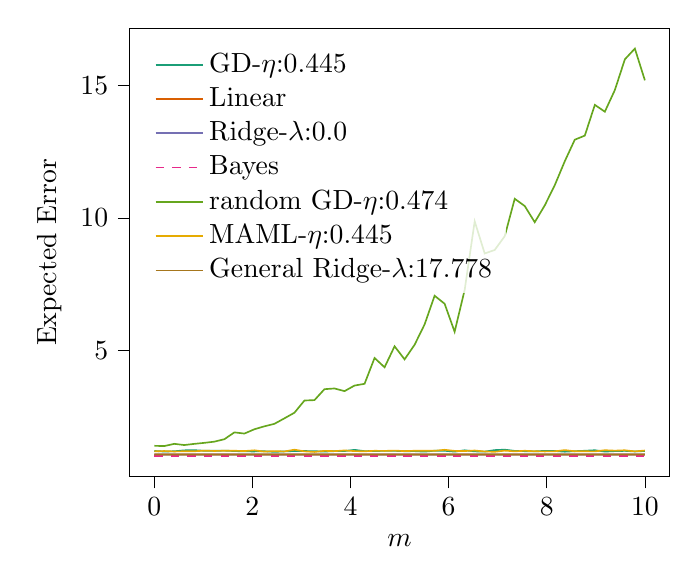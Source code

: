 % This file was created with tikzplotlib v0.10.1.
\begin{tikzpicture}

\definecolor{chocolate217952}{RGB}{217,95,2}
\definecolor{darkcyan27158119}{RGB}{27,158,119}
\definecolor{darkgoldenrod16611829}{RGB}{166,118,29}
\definecolor{darkgray176}{RGB}{176,176,176}
\definecolor{deeppink23141138}{RGB}{231,41,138}
\definecolor{lightslategray117112179}{RGB}{117,112,179}
\definecolor{olivedrab10216630}{RGB}{102,166,30}
\definecolor{orange2301712}{RGB}{230,171,2}

\begin{axis}[
legend cell align={left},
legend style={
  fill opacity=0.8,
  draw opacity=1,
  text opacity=1,
  at={(0.03,0.97)},
  anchor=north west,
  draw=none
},
tick align=outside,
tick pos=left,
x grid style={darkgray176},
xlabel={\(\displaystyle m\)},
xmin=-0.5, xmax=10.5,
xtick style={color=black},
y grid style={darkgray176},
ylabel={Expected Error},
ymin=0.23, ymax=17.17,
ytick style={color=black}
]
\addplot [semithick, darkcyan27158119]
table {%
0 1.197
0.204 1.174
0.408 1.185
0.612 1.22
0.816 1.226
1.02 1.204
1.224 1.202
1.429 1.21
1.633 1.193
1.837 1.18
2.041 1.179
2.245 1.185
2.449 1.163
2.653 1.18
2.857 1.193
3.061 1.194
3.265 1.187
3.469 1.173
3.673 1.19
3.878 1.194
4.082 1.238
4.286 1.19
4.49 1.196
4.694 1.2
4.898 1.201
5.102 1.187
5.306 1.19
5.51 1.17
5.714 1.206
5.918 1.204
6.122 1.171
6.327 1.222
6.531 1.181
6.735 1.171
6.939 1.229
7.143 1.245
7.347 1.199
7.551 1.188
7.755 1.181
7.959 1.199
8.163 1.194
8.367 1.169
8.571 1.188
8.776 1.204
8.98 1.224
9.184 1.173
9.388 1.19
9.592 1.2
9.796 1.178
10 1.194
};
\addlegendentry{GD-$\eta$:0.445}
\addplot [semithick, chocolate217952]
table {%
0 1.065
0.204 1.063
0.408 1.064
0.612 1.064
0.816 1.064
1.02 1.064
1.224 1.063
1.429 1.063
1.633 1.065
1.837 1.063
2.041 1.062
2.245 1.063
2.449 1.065
2.653 1.065
2.857 1.064
3.061 1.064
3.265 1.064
3.469 1.064
3.673 1.064
3.878 1.063
4.082 1.064
4.286 1.064
4.49 1.063
4.694 1.066
4.898 1.063
5.102 1.064
5.306 1.064
5.51 1.064
5.714 1.065
5.918 1.064
6.122 1.062
6.327 1.065
6.531 1.063
6.735 1.063
6.939 1.064
7.143 1.065
7.347 1.063
7.551 1.065
7.755 1.064
7.959 1.064
8.163 1.063
8.367 1.064
8.571 1.063
8.776 1.064
8.98 1.064
9.184 1.064
9.388 1.063
9.592 1.064
9.796 1.063
10 1.064
};
\addlegendentry{Linear}
\addplot [semithick, lightslategray117112179]
table {%
0 1.065
0.204 1.063
0.408 1.064
0.612 1.064
0.816 1.064
1.02 1.064
1.224 1.063
1.429 1.063
1.633 1.065
1.837 1.063
2.041 1.062
2.245 1.063
2.449 1.065
2.653 1.065
2.857 1.064
3.061 1.064
3.265 1.064
3.469 1.064
3.673 1.064
3.878 1.063
4.082 1.064
4.286 1.064
4.49 1.063
4.694 1.066
4.898 1.063
5.102 1.064
5.306 1.064
5.51 1.064
5.714 1.065
5.918 1.064
6.122 1.062
6.327 1.065
6.531 1.063
6.735 1.063
6.939 1.064
7.143 1.065
7.347 1.063
7.551 1.065
7.755 1.064
7.959 1.064
8.163 1.063
8.367 1.064
8.571 1.063
8.776 1.064
8.98 1.064
9.184 1.064
9.388 1.063
9.592 1.064
9.796 1.063
10 1.064
};
\addlegendentry{Ridge-$\lambda$:0.0}
\addplot [semithick, deeppink23141138, dashed]
table {%
0 1.0
0.204 1.0
0.408 1.0
0.612 1.0
0.816 1.0
1.02 1.0
1.224 1.0
1.429 1.0
1.633 1.0
1.837 1.0
2.041 1.0
2.245 1.0
2.449 1.0
2.653 1.0
2.857 1.0
3.061 1.0
3.265 1.0
3.469 1.0
3.673 1.0
3.878 1.0
4.082 1.0
4.286 1.0
4.49 1.0
4.694 1.0
4.898 1.0
5.102 1.0
5.306 1.0
5.51 1.0
5.714 1.0
5.918 1.0
6.122 1.0
6.327 1.0
6.531 1.0
6.735 1.0
6.939 1.0
7.143 1.0
7.347 1.0
7.551 1.0
7.755 1.0
7.959 1.0
8.163 1.0
8.367 1.0
8.571 1.0
8.776 1.0
8.98 1.0
9.184 1.0
9.388 1.0
9.592 1.0
9.796 1.0
10 1.0
};
\addlegendentry{Bayes}
\addplot [semithick, olivedrab10216630]
table {%
0 1.391
0.204 1.382
0.408 1.466
0.612 1.42
0.816 1.465
1.02 1.503
1.224 1.548
1.429 1.641
1.633 1.899
1.837 1.854
2.041 2.017
2.245 2.128
2.449 2.222
2.653 2.43
2.857 2.642
3.061 3.103
3.265 3.118
3.469 3.531
3.673 3.558
3.878 3.458
4.082 3.668
4.286 3.734
4.49 4.71
4.694 4.358
4.898 5.151
5.102 4.658
5.306 5.209
5.51 5.979
5.714 7.062
5.918 6.759
6.122 5.7
6.327 7.284
6.531 9.873
6.735 8.659
6.939 8.791
7.143 9.311
7.347 10.726
7.551 10.452
7.755 9.841
7.959 10.474
8.163 11.238
8.367 12.142
8.571 12.957
8.776 13.113
8.98 14.274
9.184 14.016
9.388 14.833
9.592 15.995
9.796 16.4
10 15.202
};
\addlegendentry{random GD-$\eta$:0.474}
\addplot [semithick, orange2301712]
table {%
0 1.185
0.204 1.193
0.408 1.178
0.612 1.185
0.816 1.185
1.02 1.208
1.224 1.197
1.429 1.204
1.633 1.205
1.837 1.193
2.041 1.221
2.245 1.173
2.449 1.191
2.653 1.178
2.857 1.244
3.061 1.182
3.265 1.16
3.469 1.201
3.673 1.19
3.878 1.216
4.082 1.192
4.286 1.184
4.49 1.203
4.694 1.198
4.898 1.211
5.102 1.191
5.306 1.204
5.51 1.205
5.714 1.202
5.918 1.24
6.122 1.199
6.327 1.194
6.531 1.213
6.735 1.178
6.939 1.165
7.143 1.209
7.347 1.183
7.551 1.204
7.755 1.185
7.959 1.179
8.163 1.183
8.367 1.229
8.571 1.186
8.776 1.184
8.98 1.181
9.184 1.225
9.388 1.208
9.592 1.223
9.796 1.18
10 1.213
};
\addlegendentry{MAML-$\eta$:0.445}
\addplot [semithick, darkgoldenrod16611829]
table {%
0 1.062
0.204 1.062
0.408 1.062
0.612 1.063
0.816 1.062
1.02 1.063
1.224 1.061
1.429 1.063
1.633 1.062
1.837 1.063
2.041 1.062
2.245 1.062
2.449 1.063
2.653 1.063
2.857 1.062
3.061 1.063
3.265 1.062
3.469 1.063
3.673 1.06
3.878 1.062
4.082 1.061
4.286 1.063
4.49 1.063
4.694 1.062
4.898 1.061
5.102 1.063
5.306 1.062
5.51 1.063
5.714 1.062
5.918 1.063
6.122 1.062
6.327 1.062
6.531 1.063
6.735 1.061
6.939 1.061
7.143 1.061
7.347 1.062
7.551 1.063
7.755 1.064
7.959 1.061
8.163 1.061
8.367 1.062
8.571 1.062
8.776 1.061
8.98 1.062
9.184 1.063
9.388 1.062
9.592 1.062
9.796 1.061
10 1.062
};
\addlegendentry{General Ridge-$\lambda$:17.778}
\end{axis}

\end{tikzpicture}
